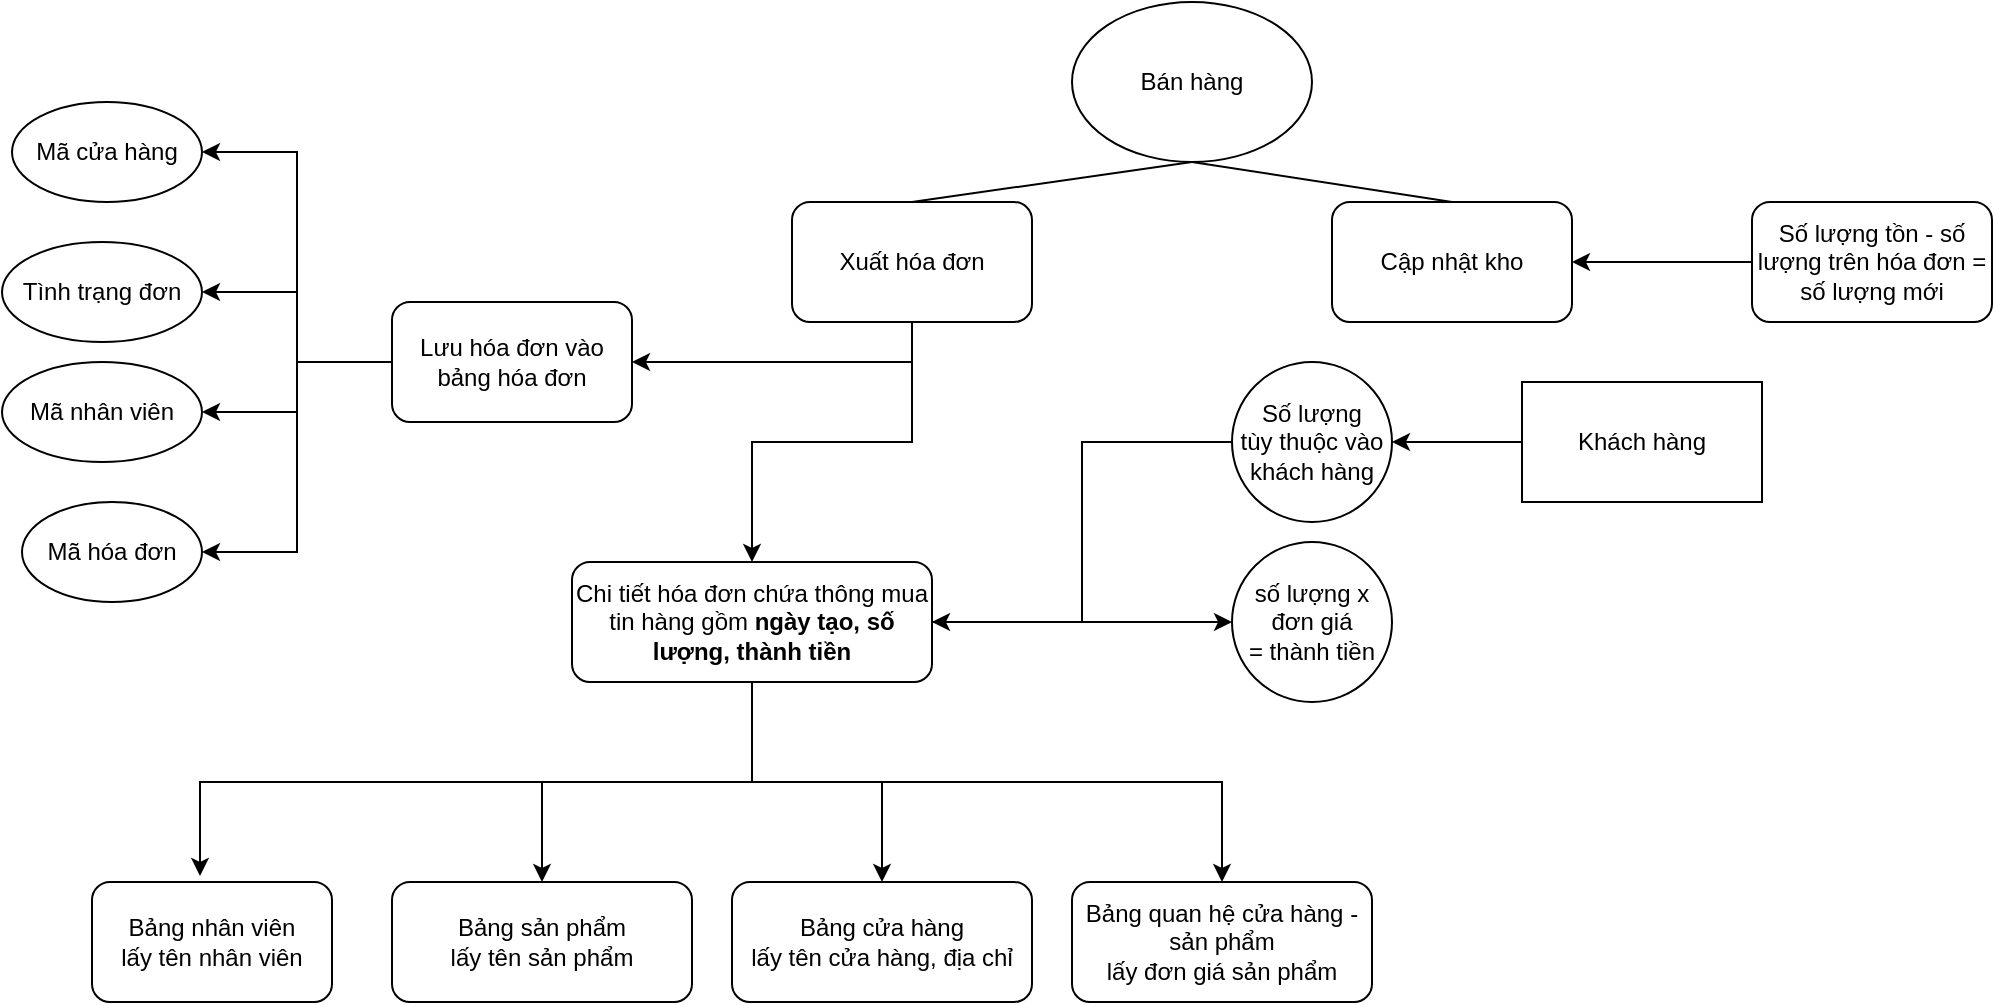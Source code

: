 <mxfile version="13.8.9-1" type="device"><diagram id="QHzrAVLqIM5QxG7SAPAj" name="Page-1"><mxGraphModel dx="2272" dy="794" grid="1" gridSize="10" guides="1" tooltips="1" connect="1" arrows="1" fold="1" page="1" pageScale="1" pageWidth="850" pageHeight="1100" math="0" shadow="0"><root><mxCell id="0"/><mxCell id="1" parent="0"/><mxCell id="8BvrSiJpKj6mLIWyLI3w-1" value="Bán hàng" style="ellipse;whiteSpace=wrap;html=1;" vertex="1" parent="1"><mxGeometry x="360" y="10" width="120" height="80" as="geometry"/></mxCell><mxCell id="8BvrSiJpKj6mLIWyLI3w-11" style="edgeStyle=orthogonalEdgeStyle;rounded=0;orthogonalLoop=1;jettySize=auto;html=1;exitX=0.5;exitY=1;exitDx=0;exitDy=0;" edge="1" parent="1" source="8BvrSiJpKj6mLIWyLI3w-2" target="8BvrSiJpKj6mLIWyLI3w-7"><mxGeometry relative="1" as="geometry"/></mxCell><mxCell id="8BvrSiJpKj6mLIWyLI3w-12" style="edgeStyle=orthogonalEdgeStyle;rounded=0;orthogonalLoop=1;jettySize=auto;html=1;exitX=0.5;exitY=1;exitDx=0;exitDy=0;entryX=0.5;entryY=0;entryDx=0;entryDy=0;" edge="1" parent="1" source="8BvrSiJpKj6mLIWyLI3w-2" target="8BvrSiJpKj6mLIWyLI3w-6"><mxGeometry relative="1" as="geometry"/></mxCell><mxCell id="8BvrSiJpKj6mLIWyLI3w-2" value="Xuất hóa đơn" style="rounded=1;whiteSpace=wrap;html=1;" vertex="1" parent="1"><mxGeometry x="220" y="110" width="120" height="60" as="geometry"/></mxCell><mxCell id="8BvrSiJpKj6mLIWyLI3w-3" value="Cập nhật kho" style="rounded=1;whiteSpace=wrap;html=1;" vertex="1" parent="1"><mxGeometry x="490" y="110" width="120" height="60" as="geometry"/></mxCell><mxCell id="8BvrSiJpKj6mLIWyLI3w-4" value="" style="endArrow=none;html=1;entryX=0.5;entryY=0;entryDx=0;entryDy=0;exitX=0.5;exitY=1;exitDx=0;exitDy=0;" edge="1" parent="1" source="8BvrSiJpKj6mLIWyLI3w-1" target="8BvrSiJpKj6mLIWyLI3w-2"><mxGeometry width="50" height="50" relative="1" as="geometry"><mxPoint x="410" y="140" as="sourcePoint"/><mxPoint x="460" y="90" as="targetPoint"/></mxGeometry></mxCell><mxCell id="8BvrSiJpKj6mLIWyLI3w-5" value="" style="endArrow=none;html=1;entryX=0.5;entryY=0;entryDx=0;entryDy=0;exitX=0.5;exitY=1;exitDx=0;exitDy=0;" edge="1" parent="1" source="8BvrSiJpKj6mLIWyLI3w-1" target="8BvrSiJpKj6mLIWyLI3w-3"><mxGeometry width="50" height="50" relative="1" as="geometry"><mxPoint x="420" y="130" as="sourcePoint"/><mxPoint x="580" y="120" as="targetPoint"/></mxGeometry></mxCell><mxCell id="8BvrSiJpKj6mLIWyLI3w-14" style="edgeStyle=orthogonalEdgeStyle;rounded=0;orthogonalLoop=1;jettySize=auto;html=1;exitX=0.5;exitY=1;exitDx=0;exitDy=0;entryX=0.5;entryY=0;entryDx=0;entryDy=0;" edge="1" parent="1" source="8BvrSiJpKj6mLIWyLI3w-6" target="8BvrSiJpKj6mLIWyLI3w-9"><mxGeometry relative="1" as="geometry"/></mxCell><mxCell id="8BvrSiJpKj6mLIWyLI3w-15" style="edgeStyle=orthogonalEdgeStyle;rounded=0;orthogonalLoop=1;jettySize=auto;html=1;exitX=0.5;exitY=1;exitDx=0;exitDy=0;entryX=0.5;entryY=0;entryDx=0;entryDy=0;" edge="1" parent="1" source="8BvrSiJpKj6mLIWyLI3w-6" target="8BvrSiJpKj6mLIWyLI3w-8"><mxGeometry relative="1" as="geometry"/></mxCell><mxCell id="8BvrSiJpKj6mLIWyLI3w-17" style="edgeStyle=orthogonalEdgeStyle;rounded=0;orthogonalLoop=1;jettySize=auto;html=1;exitX=0.5;exitY=1;exitDx=0;exitDy=0;entryX=0.5;entryY=0;entryDx=0;entryDy=0;" edge="1" parent="1" source="8BvrSiJpKj6mLIWyLI3w-6" target="8BvrSiJpKj6mLIWyLI3w-16"><mxGeometry relative="1" as="geometry"/></mxCell><mxCell id="8BvrSiJpKj6mLIWyLI3w-19" style="edgeStyle=orthogonalEdgeStyle;rounded=0;orthogonalLoop=1;jettySize=auto;html=1;exitX=0.5;exitY=1;exitDx=0;exitDy=0;entryX=0.45;entryY=-0.05;entryDx=0;entryDy=0;entryPerimeter=0;" edge="1" parent="1" source="8BvrSiJpKj6mLIWyLI3w-6" target="8BvrSiJpKj6mLIWyLI3w-18"><mxGeometry relative="1" as="geometry"/></mxCell><mxCell id="8BvrSiJpKj6mLIWyLI3w-35" style="edgeStyle=orthogonalEdgeStyle;rounded=0;orthogonalLoop=1;jettySize=auto;html=1;exitX=1;exitY=0.5;exitDx=0;exitDy=0;entryX=0;entryY=0.5;entryDx=0;entryDy=0;" edge="1" parent="1" source="8BvrSiJpKj6mLIWyLI3w-6" target="8BvrSiJpKj6mLIWyLI3w-22"><mxGeometry relative="1" as="geometry"/></mxCell><mxCell id="8BvrSiJpKj6mLIWyLI3w-6" value="Chi tiết hóa đơn chứa thông mua tin hàng gồm &lt;b&gt;ngày tạo, số lượng, thành tiền&lt;/b&gt;" style="rounded=1;whiteSpace=wrap;html=1;" vertex="1" parent="1"><mxGeometry x="110" y="290" width="180" height="60" as="geometry"/></mxCell><mxCell id="8BvrSiJpKj6mLIWyLI3w-29" style="edgeStyle=orthogonalEdgeStyle;rounded=0;orthogonalLoop=1;jettySize=auto;html=1;exitX=0;exitY=0.5;exitDx=0;exitDy=0;entryX=1;entryY=0.5;entryDx=0;entryDy=0;" edge="1" parent="1" source="8BvrSiJpKj6mLIWyLI3w-7" target="8BvrSiJpKj6mLIWyLI3w-26"><mxGeometry relative="1" as="geometry"/></mxCell><mxCell id="8BvrSiJpKj6mLIWyLI3w-30" style="edgeStyle=orthogonalEdgeStyle;rounded=0;orthogonalLoop=1;jettySize=auto;html=1;exitX=0;exitY=0.5;exitDx=0;exitDy=0;entryX=1;entryY=0.5;entryDx=0;entryDy=0;" edge="1" parent="1" source="8BvrSiJpKj6mLIWyLI3w-7" target="8BvrSiJpKj6mLIWyLI3w-27"><mxGeometry relative="1" as="geometry"/></mxCell><mxCell id="8BvrSiJpKj6mLIWyLI3w-32" style="edgeStyle=orthogonalEdgeStyle;rounded=0;orthogonalLoop=1;jettySize=auto;html=1;exitX=0;exitY=0.5;exitDx=0;exitDy=0;entryX=1;entryY=0.5;entryDx=0;entryDy=0;" edge="1" parent="1" source="8BvrSiJpKj6mLIWyLI3w-7" target="8BvrSiJpKj6mLIWyLI3w-28"><mxGeometry relative="1" as="geometry"/></mxCell><mxCell id="8BvrSiJpKj6mLIWyLI3w-34" style="edgeStyle=orthogonalEdgeStyle;rounded=0;orthogonalLoop=1;jettySize=auto;html=1;exitX=0;exitY=0.5;exitDx=0;exitDy=0;entryX=1;entryY=0.5;entryDx=0;entryDy=0;" edge="1" parent="1" source="8BvrSiJpKj6mLIWyLI3w-7" target="8BvrSiJpKj6mLIWyLI3w-33"><mxGeometry relative="1" as="geometry"/></mxCell><mxCell id="8BvrSiJpKj6mLIWyLI3w-7" value="Lưu hóa đơn vào bảng hóa đơn" style="rounded=1;whiteSpace=wrap;html=1;" vertex="1" parent="1"><mxGeometry x="20" y="160" width="120" height="60" as="geometry"/></mxCell><mxCell id="8BvrSiJpKj6mLIWyLI3w-8" value="Bảng cửa hàng&lt;br&gt;lấy tên cửa hàng, địa chỉ" style="rounded=1;whiteSpace=wrap;html=1;" vertex="1" parent="1"><mxGeometry x="190" y="450" width="150" height="60" as="geometry"/></mxCell><mxCell id="8BvrSiJpKj6mLIWyLI3w-9" value="Bảng sản phẩm&lt;br&gt;lấy tên sản phẩm" style="rounded=1;whiteSpace=wrap;html=1;" vertex="1" parent="1"><mxGeometry x="20" y="450" width="150" height="60" as="geometry"/></mxCell><mxCell id="8BvrSiJpKj6mLIWyLI3w-16" value="Bảng quan hệ cửa hàng - sản phẩm&lt;br&gt;lấy đơn giá sản phẩm" style="rounded=1;whiteSpace=wrap;html=1;" vertex="1" parent="1"><mxGeometry x="360" y="450" width="150" height="60" as="geometry"/></mxCell><mxCell id="8BvrSiJpKj6mLIWyLI3w-18" value="Bảng nhân viên&lt;br&gt;lấy tên nhân viên" style="rounded=1;whiteSpace=wrap;html=1;" vertex="1" parent="1"><mxGeometry x="-130" y="450" width="120" height="60" as="geometry"/></mxCell><mxCell id="8BvrSiJpKj6mLIWyLI3w-21" style="edgeStyle=orthogonalEdgeStyle;rounded=0;orthogonalLoop=1;jettySize=auto;html=1;exitX=0;exitY=0.5;exitDx=0;exitDy=0;entryX=1;entryY=0.5;entryDx=0;entryDy=0;" edge="1" parent="1" source="8BvrSiJpKj6mLIWyLI3w-20" target="8BvrSiJpKj6mLIWyLI3w-6"><mxGeometry relative="1" as="geometry"/></mxCell><mxCell id="8BvrSiJpKj6mLIWyLI3w-20" value="Số lượng&lt;br&gt;tùy thuộc vào khách hàng" style="ellipse;whiteSpace=wrap;html=1;aspect=fixed;" vertex="1" parent="1"><mxGeometry x="440" y="190" width="80" height="80" as="geometry"/></mxCell><mxCell id="8BvrSiJpKj6mLIWyLI3w-22" value="số lượng x đơn giá&lt;br&gt;= thành tiền" style="ellipse;whiteSpace=wrap;html=1;aspect=fixed;" vertex="1" parent="1"><mxGeometry x="440" y="280" width="80" height="80" as="geometry"/></mxCell><mxCell id="8BvrSiJpKj6mLIWyLI3w-25" style="edgeStyle=orthogonalEdgeStyle;rounded=0;orthogonalLoop=1;jettySize=auto;html=1;exitX=0;exitY=0.5;exitDx=0;exitDy=0;entryX=1;entryY=0.5;entryDx=0;entryDy=0;" edge="1" parent="1" source="8BvrSiJpKj6mLIWyLI3w-24" target="8BvrSiJpKj6mLIWyLI3w-3"><mxGeometry relative="1" as="geometry"/></mxCell><mxCell id="8BvrSiJpKj6mLIWyLI3w-24" value="Số lượng tồn - số lượng trên hóa đơn = số lượng mới" style="rounded=1;whiteSpace=wrap;html=1;" vertex="1" parent="1"><mxGeometry x="700" y="110" width="120" height="60" as="geometry"/></mxCell><mxCell id="8BvrSiJpKj6mLIWyLI3w-26" value="Mã hóa đơn" style="ellipse;whiteSpace=wrap;html=1;" vertex="1" parent="1"><mxGeometry x="-165" y="260" width="90" height="50" as="geometry"/></mxCell><mxCell id="8BvrSiJpKj6mLIWyLI3w-27" value="Mã cửa hàng" style="ellipse;whiteSpace=wrap;html=1;" vertex="1" parent="1"><mxGeometry x="-170" y="60" width="95" height="50" as="geometry"/></mxCell><mxCell id="8BvrSiJpKj6mLIWyLI3w-28" value="Tình trạng đơn" style="ellipse;whiteSpace=wrap;html=1;" vertex="1" parent="1"><mxGeometry x="-175" y="130" width="100" height="50" as="geometry"/></mxCell><mxCell id="8BvrSiJpKj6mLIWyLI3w-33" value="Mã nhân viên" style="ellipse;whiteSpace=wrap;html=1;" vertex="1" parent="1"><mxGeometry x="-175" y="190" width="100" height="50" as="geometry"/></mxCell><mxCell id="8BvrSiJpKj6mLIWyLI3w-37" style="edgeStyle=orthogonalEdgeStyle;rounded=0;orthogonalLoop=1;jettySize=auto;html=1;exitX=0;exitY=0.5;exitDx=0;exitDy=0;entryX=1;entryY=0.5;entryDx=0;entryDy=0;" edge="1" parent="1" source="8BvrSiJpKj6mLIWyLI3w-36" target="8BvrSiJpKj6mLIWyLI3w-20"><mxGeometry relative="1" as="geometry"/></mxCell><mxCell id="8BvrSiJpKj6mLIWyLI3w-36" value="Khách hàng" style="rounded=0;whiteSpace=wrap;html=1;" vertex="1" parent="1"><mxGeometry x="585" y="200" width="120" height="60" as="geometry"/></mxCell></root></mxGraphModel></diagram></mxfile>